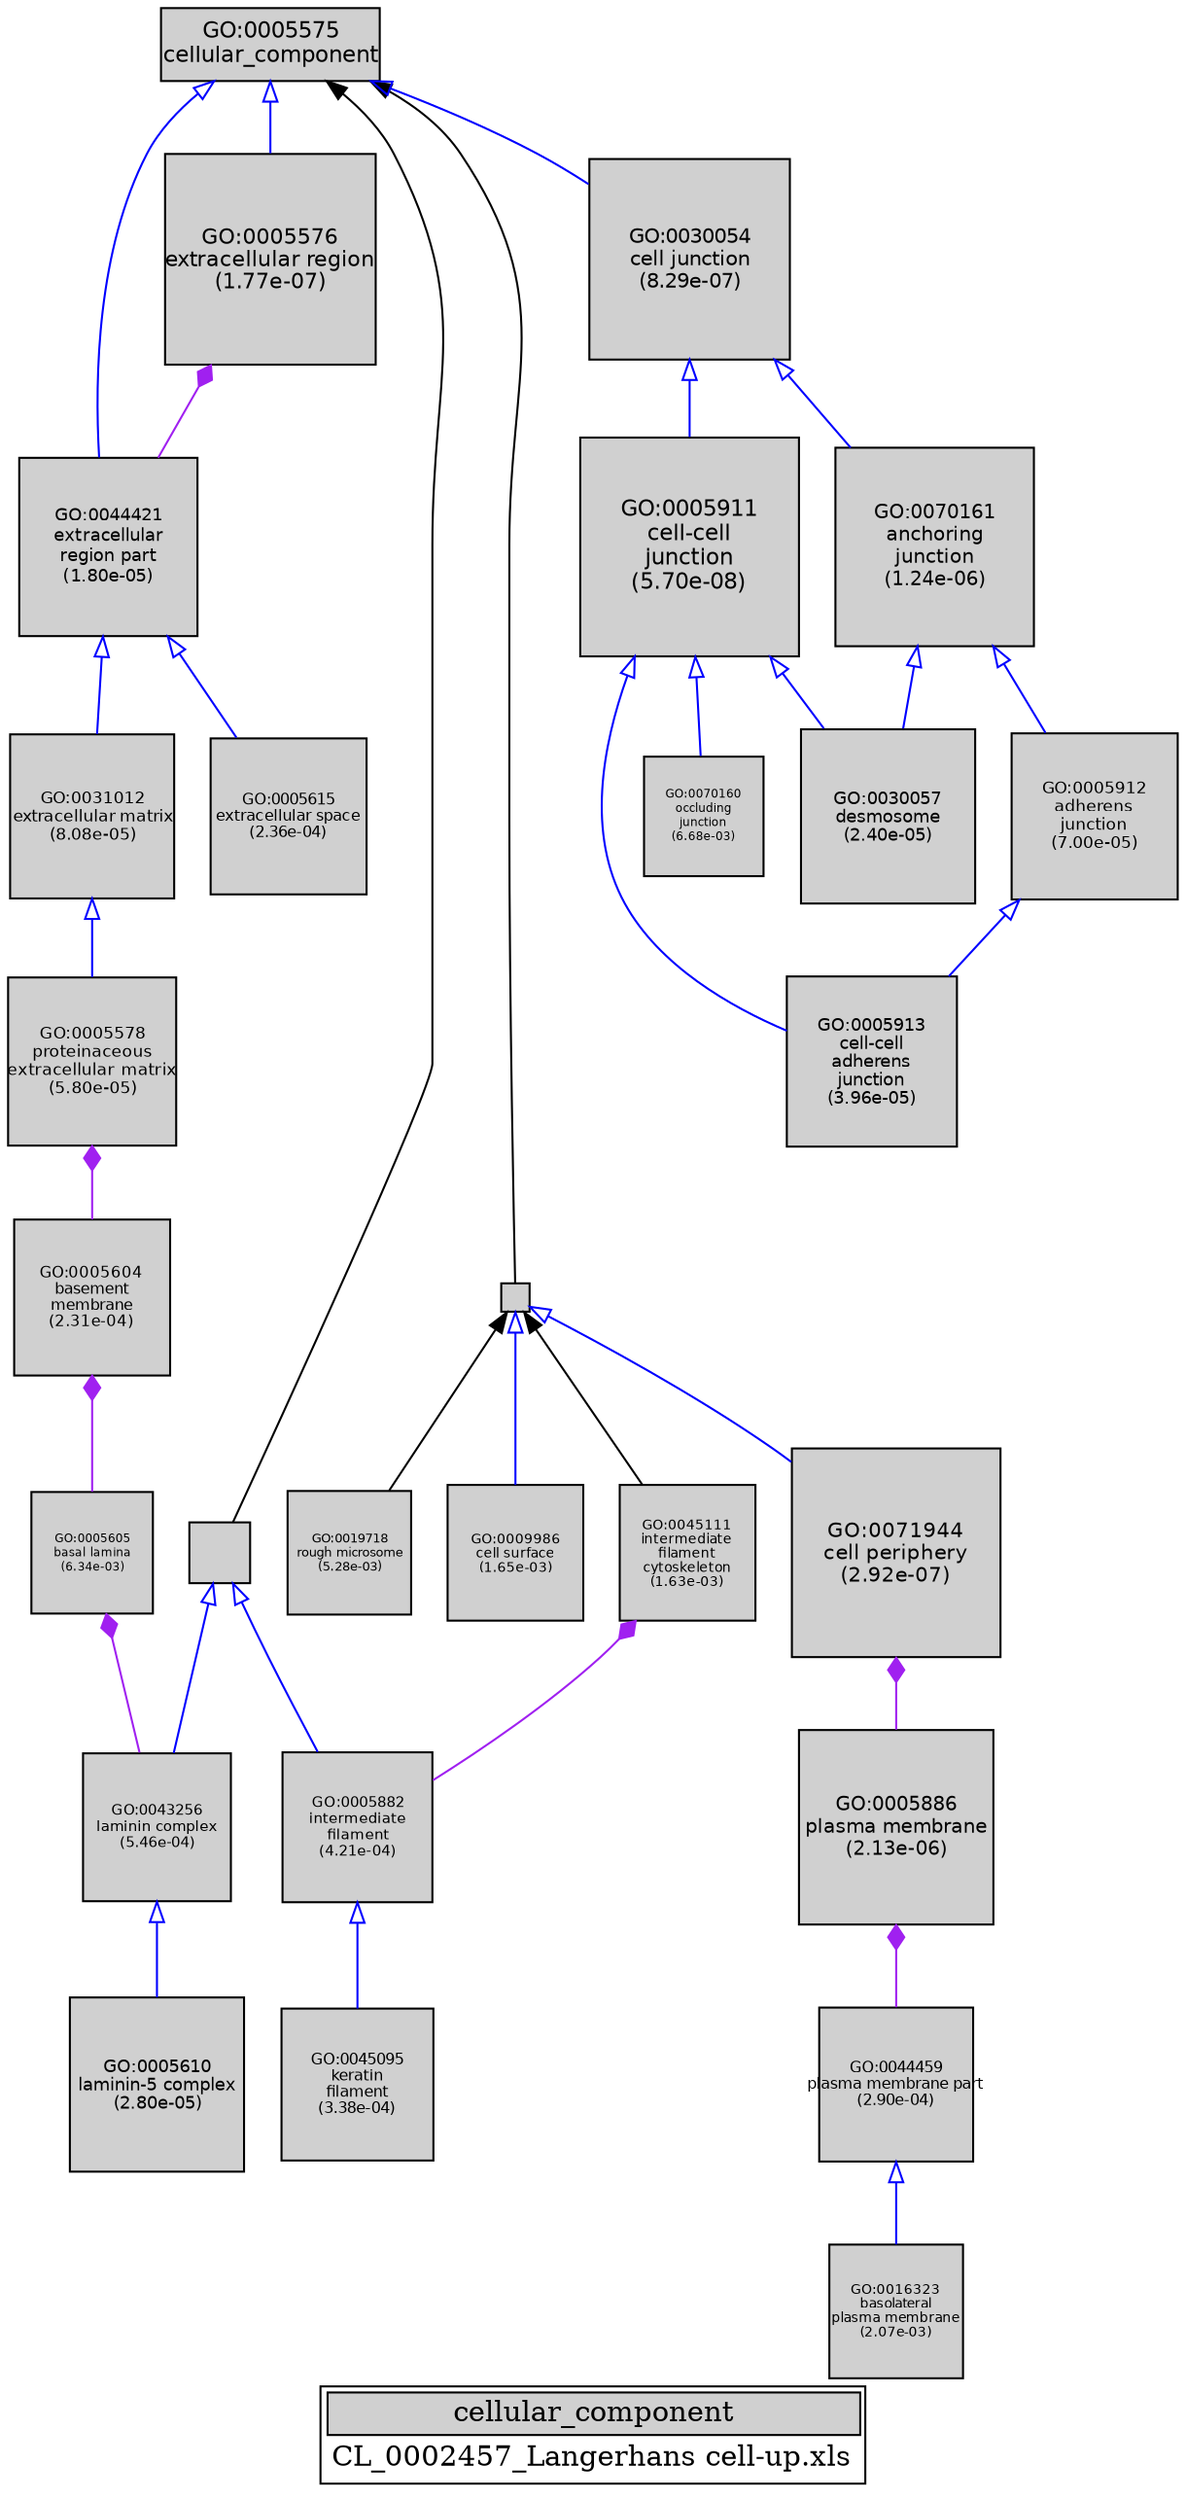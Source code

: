digraph "cellular_component" {
graph [ bgcolor = "#FFFFFF", label = <<TABLE COLOR="black" BGCOLOR="white"><TR><TD COLSPAN="2" BGCOLOR="#D0D0D0"><FONT COLOR="black">cellular_component</FONT></TD></TR><TR><TD BORDER="0">CL_0002457_Langerhans cell-up.xls</TD></TR></TABLE>> ];
node [ fontname = "Helvetica" ];

subgraph "nodes" {

node [ style = "filled", fixedsize = "true", width = 1, shape = "box", fontsize = 9, fillcolor = "#D0D0D0", fontcolor = "black", color = "black" ];

"GO:0005578" [ URL = "#GO:0005578", label = <<TABLE BORDER="0"><TR><TD>GO:0005578<BR/>proteinaceous<BR/>extracellular matrix<BR/>(5.80e-05)</TD></TR></TABLE>>, width = 1.14888922719, shape = "box", fontsize = 8.27200243575, height = 1.14888922719 ];
"GO:0016323" [ URL = "#GO:0016323", label = <<TABLE BORDER="0"><TR><TD>GO:0016323<BR/>basolateral<BR/>plasma membrane<BR/>(2.07e-03)</TD></TR></TABLE>>, width = 0.916374323738, shape = "box", fontsize = 6.59789513091, height = 0.916374323738 ];
"GO:0043234" [ URL = "#GO:0043234", label = "", width = 0.42290749411, shape = "box", height = 0.42290749411 ];
"GO:0005575" [ URL = "#GO:0005575", label = <<TABLE BORDER="0"><TR><TD>GO:0005575<BR/>cellular_component</TD></TR></TABLE>>, width = 1.5, shape = "box", fontsize = 10.8 ];
"GO:0005913" [ URL = "#GO:0005913", label = <<TABLE BORDER="0"><TR><TD>GO:0005913<BR/>cell-cell<BR/>adherens<BR/>junction<BR/>(3.96e-05)</TD></TR></TABLE>>, width = 1.17102788223, shape = "box", fontsize = 8.43140075203, height = 1.17102788223 ];
"GO:0005615" [ URL = "#GO:0005615", label = <<TABLE BORDER="0"><TR><TD>GO:0005615<BR/>extracellular space<BR/>(2.36e-04)</TD></TR></TABLE>>, width = 1.06362300309, shape = "box", fontsize = 7.65808562223, height = 1.06362300309 ];
"GO:0031012" [ URL = "#GO:0031012", label = <<TABLE BORDER="0"><TR><TD>GO:0031012<BR/>extracellular matrix<BR/>(8.08e-05)</TD></TR></TABLE>>, width = 1.1293443939, shape = "box", fontsize = 8.13127963609, height = 1.1293443939 ];
"GO:0044459" [ URL = "#GO:0044459", label = <<TABLE BORDER="0"><TR><TD>GO:0044459<BR/>plasma membrane part<BR/>(2.90e-04)</TD></TR></TABLE>>, width = 1.05074827647, shape = "box", fontsize = 7.56538759061, height = 1.05074827647 ];
"GO:0005882" [ URL = "#GO:0005882", label = <<TABLE BORDER="0"><TR><TD>GO:0005882<BR/>intermediate<BR/>filament<BR/>(4.21e-04)</TD></TR></TABLE>>, width = 1.02650165178, shape = "box", fontsize = 7.39081189285, height = 1.02650165178 ];
"GO:0043256" [ URL = "#GO:0043256", label = <<TABLE BORDER="0"><TR><TD>GO:0043256<BR/>laminin complex<BR/>(5.46e-04)</TD></TR></TABLE>>, width = 1.00937030148, shape = "box", fontsize = 7.26746617068, height = 1.00937030148 ];
"GO:0044464" [ URL = "#GO:0044464", label = "", width = 0.190132567106, shape = "box", height = 0.190132567106 ];
"GO:0005605" [ URL = "#GO:0005605", label = <<TABLE BORDER="0"><TR><TD>GO:0005605<BR/>basal lamina<BR/>(6.34e-03)</TD></TR></TABLE>>, width = 0.830470949484, shape = "box", fontsize = 5.97939083628, height = 0.830470949484 ];
"GO:0045111" [ URL = "#GO:0045111", label = <<TABLE BORDER="0"><TR><TD>GO:0045111<BR/>intermediate<BR/>filament<BR/>cytoskeleton<BR/>(1.63e-03)</TD></TR></TABLE>>, width = 0.933921123185, shape = "box", fontsize = 6.72423208694, height = 0.933921123185 ];
"GO:0005610" [ URL = "#GO:0005610", label = <<TABLE BORDER="0"><TR><TD>GO:0005610<BR/>laminin-5 complex<BR/>(2.80e-05)</TD></TR></TABLE>>, width = 1.19080876685, shape = "box", fontsize = 8.57382312132, height = 1.19080876685 ];
"GO:0005886" [ URL = "#GO:0005886", label = <<TABLE BORDER="0"><TR><TD>GO:0005886<BR/>plasma membrane<BR/>(2.13e-06)</TD></TR></TABLE>>, width = 1.32797087202, shape = "box", fontsize = 9.56139027853, height = 1.32797087202 ];
"GO:0071944" [ URL = "#GO:0071944", label = <<TABLE BORDER="0"><TR><TD>GO:0071944<BR/>cell periphery<BR/>(2.92e-07)</TD></TR></TABLE>>, width = 1.42505146417, shape = "box", fontsize = 10.260370542, height = 1.42505146417 ];
"GO:0070160" [ URL = "#GO:0070160", label = <<TABLE BORDER="0"><TR><TD>GO:0070160<BR/>occluding<BR/>junction<BR/>(6.68e-03)</TD></TR></TABLE>>, width = 0.826193049521, shape = "box", fontsize = 5.94858995655, height = 0.826193049521 ];
"GO:0005911" [ URL = "#GO:0005911", label = <<TABLE BORDER="0"><TR><TD>GO:0005911<BR/>cell-cell<BR/>junction<BR/>(5.70e-08)</TD></TR></TABLE>>, width = 1.5, shape = "box", fontsize = 10.8, height = 1.5 ];
"GO:0005912" [ URL = "#GO:0005912", label = <<TABLE BORDER="0"><TR><TD>GO:0005912<BR/>adherens<BR/>junction<BR/>(7.00e-05)</TD></TR></TABLE>>, width = 1.13788318852, shape = "box", fontsize = 8.19275895734, height = 1.13788318852 ];
"GO:0005576" [ URL = "#GO:0005576", label = <<TABLE BORDER="0"><TR><TD>GO:0005576<BR/>extracellular region<BR/>(1.77e-07)</TD></TR></TABLE>>, width = 1.44849476741, shape = "box", fontsize = 10.4291623254, height = 1.44849476741 ];
"GO:0030054" [ URL = "#GO:0030054", label = <<TABLE BORDER="0"><TR><TD>GO:0030054<BR/>cell junction<BR/>(8.29e-07)</TD></TR></TABLE>>, width = 1.3749568878, shape = "box", fontsize = 9.8996895922, height = 1.3749568878 ];
"GO:0070161" [ URL = "#GO:0070161", label = <<TABLE BORDER="0"><TR><TD>GO:0070161<BR/>anchoring<BR/>junction<BR/>(1.24e-06)</TD></TR></TABLE>>, width = 1.3552008845, shape = "box", fontsize = 9.75744636841, height = 1.3552008845 ];
"GO:0019718" [ URL = "#GO:0019718", label = <<TABLE BORDER="0"><TR><TD>GO:0019718<BR/>rough microsome<BR/>(5.28e-03)</TD></TR></TABLE>>, width = 0.8451594519, shape = "box", fontsize = 6.08514805368, height = 0.8451594519 ];
"GO:0044421" [ URL = "#GO:0044421", label = <<TABLE BORDER="0"><TR><TD>GO:0044421<BR/>extracellular<BR/>region part<BR/>(1.80e-05)</TD></TR></TABLE>>, width = 1.21535488289, shape = "box", fontsize = 8.75055515683, height = 1.21535488289 ];
"GO:0009986" [ URL = "#GO:0009986", label = <<TABLE BORDER="0"><TR><TD>GO:0009986<BR/>cell surface<BR/>(1.65e-03)</TD></TR></TABLE>>, width = 0.932958403323, shape = "box", fontsize = 6.71730050392, height = 0.932958403323 ];
"GO:0045095" [ URL = "#GO:0045095", label = <<TABLE BORDER="0"><TR><TD>GO:0045095<BR/>keratin<BR/>filament<BR/>(3.38e-04)</TD></TR></TABLE>>, width = 1.04080110494, shape = "box", fontsize = 7.49376795558, height = 1.04080110494 ];
"GO:0005604" [ URL = "#GO:0005604", label = <<TABLE BORDER="0"><TR><TD>GO:0005604<BR/>basement<BR/>membrane<BR/>(2.31e-04)</TD></TR></TABLE>>, width = 1.06508687064, shape = "box", fontsize = 7.6686254686, height = 1.06508687064 ];
"GO:0030057" [ URL = "#GO:0030057", label = <<TABLE BORDER="0"><TR><TD>GO:0030057<BR/>desmosome<BR/>(2.40e-05)</TD></TR></TABLE>>, width = 1.19943974901, shape = "box", fontsize = 8.63596619285, height = 1.19943974901 ];
}
subgraph "edges" {


edge [ dir = "back", weight = 1 ];
subgraph "regulates" {


edge [ color = "cyan", arrowtail = "none" ];
subgraph "positive" {


edge [ color = "green", arrowtail = "vee" ];
}
subgraph "negative" {


edge [ color = "red", arrowtail = "tee" ];
}
}
subgraph "part_of" {


edge [ color = "purple", arrowtail = "diamond", weight = 2.5 ];
"GO:0005578" -> "GO:0005604";
"GO:0005886" -> "GO:0044459";
"GO:0005576" -> "GO:0044421";
"GO:0005605" -> "GO:0043256";
"GO:0045111" -> "GO:0005882";
"GO:0071944" -> "GO:0005886";
"GO:0005604" -> "GO:0005605";
}
subgraph "is_a" {


edge [ color = "blue", arrowtail = "empty", weight = 5.0 ];
"GO:0005575" -> "GO:0044421";
"GO:0044464" -> "GO:0071944";
"GO:0005575" -> "GO:0030054";
"GO:0030054" -> "GO:0005911";
"GO:0044464" -> "GO:0009986";
"GO:0005882" -> "GO:0045095";
"GO:0030054" -> "GO:0070161";
"GO:0005911" -> "GO:0070160";
"GO:0005912" -> "GO:0005913";
"GO:0070161" -> "GO:0030057";
"GO:0044421" -> "GO:0031012";
"GO:0043234" -> "GO:0005882";
"GO:0044459" -> "GO:0016323";
"GO:0005575" -> "GO:0005576";
"GO:0043234" -> "GO:0043256";
"GO:0070161" -> "GO:0005912";
"GO:0031012" -> "GO:0005578";
"GO:0044421" -> "GO:0005615";
"GO:0005911" -> "GO:0005913";
"GO:0043256" -> "GO:0005610";
"GO:0005911" -> "GO:0030057";
}
"GO:0044464" -> "GO:0045111";
"GO:0044464" -> "GO:0019718";
"GO:0005575" -> "GO:0043234";
"GO:0005575" -> "GO:0044464";
}
}
